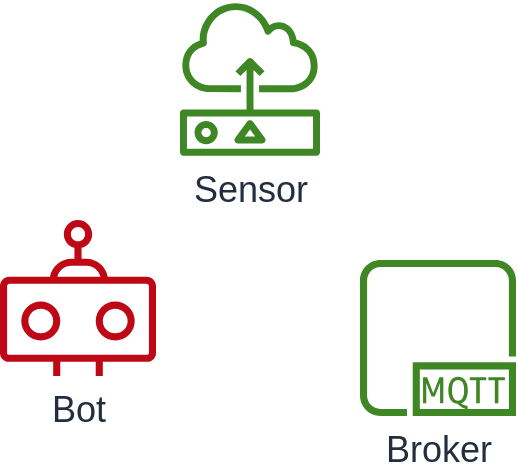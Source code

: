 <mxfile>
    <diagram id="T9cR1mTFFL_q2E8TSUfm" name="Page-1">
        <mxGraphModel dx="406" dy="263" grid="1" gridSize="10" guides="1" tooltips="1" connect="1" arrows="1" fold="1" page="1" pageScale="1" pageWidth="827" pageHeight="1169" math="0" shadow="0">
            <root>
                <mxCell id="0"/>
                <mxCell id="1" parent="0"/>
                <mxCell id="2" value="Bot" style="sketch=0;outlineConnect=0;fontColor=#232F3E;gradientColor=none;fillColor=#BF0816;strokeColor=none;dashed=0;verticalLabelPosition=bottom;verticalAlign=top;align=center;html=1;fontSize=18;fontStyle=0;aspect=fixed;pointerEvents=1;shape=mxgraph.aws4.waf_bot;" vertex="1" parent="1">
                    <mxGeometry x="130" y="230" width="78" height="78" as="geometry"/>
                </mxCell>
                <mxCell id="3" value="Broker" style="sketch=0;outlineConnect=0;fontColor=#232F3E;gradientColor=none;fillColor=#3F8624;strokeColor=none;dashed=0;verticalLabelPosition=bottom;verticalAlign=top;align=center;html=1;fontSize=18;fontStyle=0;aspect=fixed;pointerEvents=1;shape=mxgraph.aws4.mqtt_protocol;" vertex="1" parent="1">
                    <mxGeometry x="310" y="250" width="78" height="78" as="geometry"/>
                </mxCell>
                <mxCell id="4" value="Sensor" style="sketch=0;outlineConnect=0;fontColor=#232F3E;gradientColor=none;fillColor=#3F8624;strokeColor=none;dashed=0;verticalLabelPosition=bottom;verticalAlign=top;align=center;html=1;fontSize=18;fontStyle=0;aspect=fixed;pointerEvents=1;shape=mxgraph.aws4.sensor;" vertex="1" parent="1">
                    <mxGeometry x="220" y="120" width="70" height="78" as="geometry"/>
                </mxCell>
            </root>
        </mxGraphModel>
    </diagram>
</mxfile>